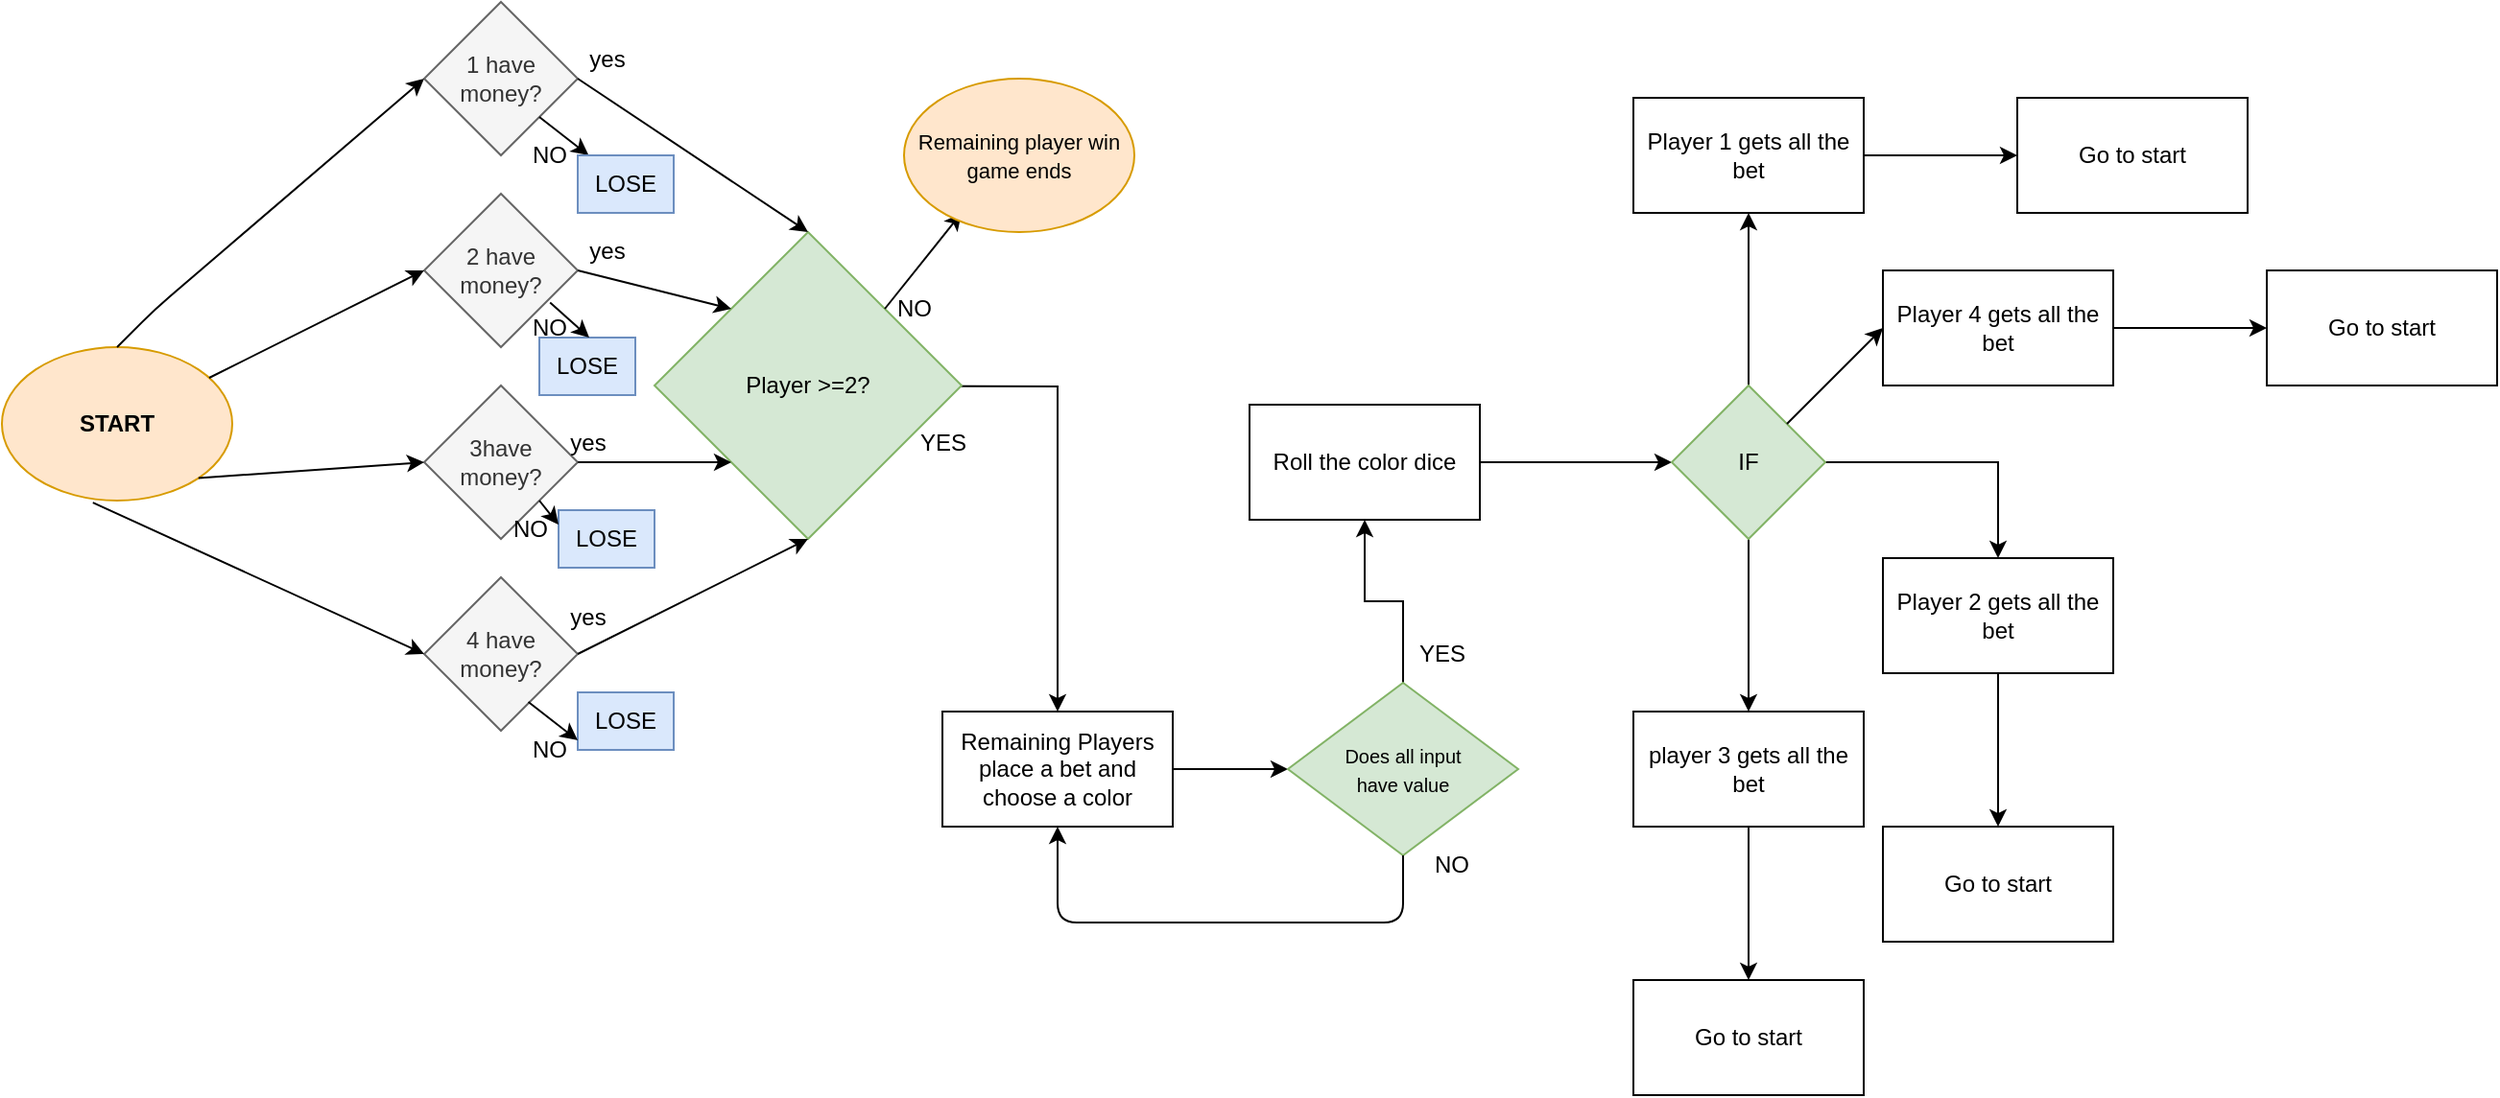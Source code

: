 <mxfile version="14.6.13" type="device"><diagram id="4CnG8CWco3KTxQKtMcbD" name="COLOR GAME"><mxGraphModel dx="3230" dy="1245" grid="1" gridSize="10" guides="1" tooltips="1" connect="1" arrows="1" fold="1" page="1" pageScale="1" pageWidth="1100" pageHeight="850" math="0" shadow="0"><root><mxCell id="0"/><mxCell id="1" parent="0"/><mxCell id="zr288wQzJmKkQLrI-I3o-5" value="" style="edgeStyle=orthogonalEdgeStyle;rounded=0;orthogonalLoop=1;jettySize=auto;html=1;" edge="1" parent="1" source="zr288wQzJmKkQLrI-I3o-2"><mxGeometry relative="1" as="geometry"><mxPoint x="-420" y="410" as="targetPoint"/></mxGeometry></mxCell><mxCell id="zr288wQzJmKkQLrI-I3o-2" value="Remaining Players place a bet and choose a color" style="rounded=0;whiteSpace=wrap;html=1;" vertex="1" parent="1"><mxGeometry x="-600" y="380" width="120" height="60" as="geometry"/></mxCell><mxCell id="zr288wQzJmKkQLrI-I3o-8" value="" style="edgeStyle=orthogonalEdgeStyle;rounded=0;orthogonalLoop=1;jettySize=auto;html=1;" edge="1" parent="1" source="zr288wQzJmKkQLrI-I3o-6" target="zr288wQzJmKkQLrI-I3o-7"><mxGeometry relative="1" as="geometry"/></mxCell><mxCell id="zr288wQzJmKkQLrI-I3o-6" value="&lt;font style=&quot;font-size: 10px&quot;&gt;Does all input &lt;br&gt;have value&lt;/font&gt;" style="rhombus;whiteSpace=wrap;html=1;align=center;fillColor=#d5e8d4;strokeColor=#82b366;" vertex="1" parent="1"><mxGeometry x="-420" y="365" width="120" height="90" as="geometry"/></mxCell><mxCell id="zr288wQzJmKkQLrI-I3o-14" value="" style="edgeStyle=orthogonalEdgeStyle;rounded=0;orthogonalLoop=1;jettySize=auto;html=1;" edge="1" parent="1" source="zr288wQzJmKkQLrI-I3o-7" target="zr288wQzJmKkQLrI-I3o-13"><mxGeometry relative="1" as="geometry"/></mxCell><mxCell id="zr288wQzJmKkQLrI-I3o-7" value="Roll the color dice" style="whiteSpace=wrap;html=1;" vertex="1" parent="1"><mxGeometry x="-440" y="220" width="120" height="60" as="geometry"/></mxCell><mxCell id="zr288wQzJmKkQLrI-I3o-10" value="" style="endArrow=classic;html=1;exitX=0.5;exitY=1;exitDx=0;exitDy=0;entryX=0.5;entryY=1;entryDx=0;entryDy=0;" edge="1" parent="1" source="zr288wQzJmKkQLrI-I3o-6" target="zr288wQzJmKkQLrI-I3o-2"><mxGeometry width="50" height="50" relative="1" as="geometry"><mxPoint x="-550" y="490" as="sourcePoint"/><mxPoint x="-540" y="490" as="targetPoint"/><Array as="points"><mxPoint x="-360" y="490"/><mxPoint x="-540" y="490"/></Array></mxGeometry></mxCell><mxCell id="zr288wQzJmKkQLrI-I3o-11" value="YES" style="text;html=1;resizable=0;autosize=1;align=center;verticalAlign=middle;points=[];fillColor=none;strokeColor=none;rounded=0;" vertex="1" parent="1"><mxGeometry x="-360" y="340" width="40" height="20" as="geometry"/></mxCell><mxCell id="zr288wQzJmKkQLrI-I3o-12" value="NO" style="text;html=1;resizable=0;autosize=1;align=center;verticalAlign=middle;points=[];fillColor=none;strokeColor=none;rounded=0;" vertex="1" parent="1"><mxGeometry x="-350" y="450" width="30" height="20" as="geometry"/></mxCell><mxCell id="zr288wQzJmKkQLrI-I3o-16" value="" style="edgeStyle=orthogonalEdgeStyle;rounded=0;orthogonalLoop=1;jettySize=auto;html=1;" edge="1" parent="1" source="zr288wQzJmKkQLrI-I3o-13" target="zr288wQzJmKkQLrI-I3o-15"><mxGeometry relative="1" as="geometry"/></mxCell><mxCell id="zr288wQzJmKkQLrI-I3o-18" value="" style="edgeStyle=orthogonalEdgeStyle;rounded=0;orthogonalLoop=1;jettySize=auto;html=1;" edge="1" parent="1" source="zr288wQzJmKkQLrI-I3o-13" target="zr288wQzJmKkQLrI-I3o-17"><mxGeometry relative="1" as="geometry"/></mxCell><mxCell id="zr288wQzJmKkQLrI-I3o-20" value="" style="edgeStyle=orthogonalEdgeStyle;rounded=0;orthogonalLoop=1;jettySize=auto;html=1;" edge="1" parent="1" source="zr288wQzJmKkQLrI-I3o-13" target="zr288wQzJmKkQLrI-I3o-19"><mxGeometry relative="1" as="geometry"/></mxCell><mxCell id="zr288wQzJmKkQLrI-I3o-13" value="IF" style="rhombus;whiteSpace=wrap;html=1;fillColor=#d5e8d4;strokeColor=#82b366;" vertex="1" parent="1"><mxGeometry x="-220" y="210" width="80" height="80" as="geometry"/></mxCell><mxCell id="zr288wQzJmKkQLrI-I3o-87" value="" style="edgeStyle=orthogonalEdgeStyle;rounded=0;orthogonalLoop=1;jettySize=auto;html=1;" edge="1" parent="1" source="zr288wQzJmKkQLrI-I3o-15" target="zr288wQzJmKkQLrI-I3o-86"><mxGeometry relative="1" as="geometry"/></mxCell><mxCell id="zr288wQzJmKkQLrI-I3o-15" value="Player 1 gets all the bet" style="whiteSpace=wrap;html=1;" vertex="1" parent="1"><mxGeometry x="-240" y="60" width="120" height="60" as="geometry"/></mxCell><mxCell id="zr288wQzJmKkQLrI-I3o-83" value="" style="edgeStyle=orthogonalEdgeStyle;rounded=0;orthogonalLoop=1;jettySize=auto;html=1;" edge="1" parent="1" source="zr288wQzJmKkQLrI-I3o-17" target="zr288wQzJmKkQLrI-I3o-82"><mxGeometry relative="1" as="geometry"/></mxCell><mxCell id="zr288wQzJmKkQLrI-I3o-17" value="Player 2 gets all the bet" style="whiteSpace=wrap;html=1;" vertex="1" parent="1"><mxGeometry x="-110" y="300" width="120" height="60" as="geometry"/></mxCell><mxCell id="zr288wQzJmKkQLrI-I3o-80" value="" style="edgeStyle=orthogonalEdgeStyle;rounded=0;orthogonalLoop=1;jettySize=auto;html=1;" edge="1" parent="1" source="zr288wQzJmKkQLrI-I3o-19" target="zr288wQzJmKkQLrI-I3o-79"><mxGeometry relative="1" as="geometry"/></mxCell><mxCell id="zr288wQzJmKkQLrI-I3o-19" value="player 3 gets all the bet" style="whiteSpace=wrap;html=1;" vertex="1" parent="1"><mxGeometry x="-240" y="380" width="120" height="60" as="geometry"/></mxCell><mxCell id="zr288wQzJmKkQLrI-I3o-21" value="" style="endArrow=classic;html=1;" edge="1" parent="1"><mxGeometry width="50" height="50" relative="1" as="geometry"><mxPoint x="-160" y="230" as="sourcePoint"/><mxPoint x="-110" y="180" as="targetPoint"/></mxGeometry></mxCell><mxCell id="zr288wQzJmKkQLrI-I3o-85" value="" style="edgeStyle=orthogonalEdgeStyle;rounded=0;orthogonalLoop=1;jettySize=auto;html=1;" edge="1" parent="1" source="zr288wQzJmKkQLrI-I3o-22" target="zr288wQzJmKkQLrI-I3o-84"><mxGeometry relative="1" as="geometry"/></mxCell><mxCell id="zr288wQzJmKkQLrI-I3o-22" value="Player 4 gets all the bet" style="whiteSpace=wrap;html=1;" vertex="1" parent="1"><mxGeometry x="-110" y="150" width="120" height="60" as="geometry"/></mxCell><mxCell id="zr288wQzJmKkQLrI-I3o-28" value="&lt;b&gt;START&lt;/b&gt;" style="ellipse;whiteSpace=wrap;html=1;fillColor=#ffe6cc;strokeColor=#d79b00;" vertex="1" parent="1"><mxGeometry x="-1090" y="190" width="120" height="80" as="geometry"/></mxCell><mxCell id="zr288wQzJmKkQLrI-I3o-37" value="1 have money?" style="rhombus;whiteSpace=wrap;html=1;fillColor=#f5f5f5;strokeColor=#666666;fontColor=#333333;" vertex="1" parent="1"><mxGeometry x="-870" y="10" width="80" height="80" as="geometry"/></mxCell><mxCell id="zr288wQzJmKkQLrI-I3o-38" value="2 have money?" style="rhombus;whiteSpace=wrap;html=1;fillColor=#f5f5f5;strokeColor=#666666;fontColor=#333333;" vertex="1" parent="1"><mxGeometry x="-870" y="110" width="80" height="80" as="geometry"/></mxCell><mxCell id="zr288wQzJmKkQLrI-I3o-39" value="3have money?" style="rhombus;whiteSpace=wrap;html=1;fillColor=#f5f5f5;strokeColor=#666666;fontColor=#333333;" vertex="1" parent="1"><mxGeometry x="-870" y="210" width="80" height="80" as="geometry"/></mxCell><mxCell id="zr288wQzJmKkQLrI-I3o-40" value="4 have money?" style="rhombus;whiteSpace=wrap;html=1;fillColor=#f5f5f5;strokeColor=#666666;fontColor=#333333;" vertex="1" parent="1"><mxGeometry x="-870" y="310" width="80" height="80" as="geometry"/></mxCell><mxCell id="zr288wQzJmKkQLrI-I3o-41" value="" style="endArrow=classic;html=1;entryX=0;entryY=0.5;entryDx=0;entryDy=0;" edge="1" parent="1" target="zr288wQzJmKkQLrI-I3o-37"><mxGeometry width="50" height="50" relative="1" as="geometry"><mxPoint x="-1030" y="190" as="sourcePoint"/><mxPoint x="-980" y="140" as="targetPoint"/><Array as="points"><mxPoint x="-1010" y="170"/></Array></mxGeometry></mxCell><mxCell id="zr288wQzJmKkQLrI-I3o-42" value="" style="endArrow=classic;html=1;entryX=0;entryY=0.5;entryDx=0;entryDy=0;exitX=0.395;exitY=1.013;exitDx=0;exitDy=0;exitPerimeter=0;" edge="1" parent="1" source="zr288wQzJmKkQLrI-I3o-28" target="zr288wQzJmKkQLrI-I3o-40"><mxGeometry width="50" height="50" relative="1" as="geometry"><mxPoint x="-1050" y="410" as="sourcePoint"/><mxPoint x="-1000" y="360" as="targetPoint"/></mxGeometry></mxCell><mxCell id="zr288wQzJmKkQLrI-I3o-43" value="" style="endArrow=classic;html=1;entryX=0;entryY=0.5;entryDx=0;entryDy=0;" edge="1" parent="1" source="zr288wQzJmKkQLrI-I3o-28" target="zr288wQzJmKkQLrI-I3o-38"><mxGeometry width="50" height="50" relative="1" as="geometry"><mxPoint x="-1000" y="200" as="sourcePoint"/><mxPoint x="-950" y="150" as="targetPoint"/></mxGeometry></mxCell><mxCell id="zr288wQzJmKkQLrI-I3o-44" value="" style="endArrow=classic;html=1;exitX=1;exitY=1;exitDx=0;exitDy=0;entryX=0;entryY=0.5;entryDx=0;entryDy=0;" edge="1" parent="1" source="zr288wQzJmKkQLrI-I3o-28" target="zr288wQzJmKkQLrI-I3o-39"><mxGeometry width="50" height="50" relative="1" as="geometry"><mxPoint x="-970" y="300" as="sourcePoint"/><mxPoint x="-920" y="250" as="targetPoint"/></mxGeometry></mxCell><mxCell id="zr288wQzJmKkQLrI-I3o-78" value="" style="edgeStyle=orthogonalEdgeStyle;rounded=0;orthogonalLoop=1;jettySize=auto;html=1;" edge="1" parent="1" target="zr288wQzJmKkQLrI-I3o-2"><mxGeometry relative="1" as="geometry"><mxPoint x="-700" y="210" as="sourcePoint"/></mxGeometry></mxCell><mxCell id="zr288wQzJmKkQLrI-I3o-46" value="Player &amp;gt;=2?" style="rhombus;whiteSpace=wrap;html=1;fillColor=#d5e8d4;strokeColor=#82b366;" vertex="1" parent="1"><mxGeometry x="-750" y="130" width="160" height="160" as="geometry"/></mxCell><mxCell id="zr288wQzJmKkQLrI-I3o-47" value="" style="endArrow=classic;html=1;exitX=1;exitY=0.5;exitDx=0;exitDy=0;entryX=0.5;entryY=0;entryDx=0;entryDy=0;" edge="1" parent="1" source="zr288wQzJmKkQLrI-I3o-37" target="zr288wQzJmKkQLrI-I3o-46"><mxGeometry width="50" height="50" relative="1" as="geometry"><mxPoint x="-740" y="70" as="sourcePoint"/><mxPoint x="-690" y="20" as="targetPoint"/></mxGeometry></mxCell><mxCell id="zr288wQzJmKkQLrI-I3o-48" value="" style="endArrow=classic;html=1;exitX=1;exitY=0.5;exitDx=0;exitDy=0;entryX=0;entryY=0;entryDx=0;entryDy=0;" edge="1" parent="1" source="zr288wQzJmKkQLrI-I3o-38" target="zr288wQzJmKkQLrI-I3o-46"><mxGeometry width="50" height="50" relative="1" as="geometry"><mxPoint x="-780" y="190" as="sourcePoint"/><mxPoint x="-730" y="140" as="targetPoint"/></mxGeometry></mxCell><mxCell id="zr288wQzJmKkQLrI-I3o-49" value="" style="endArrow=classic;html=1;exitX=1;exitY=0.5;exitDx=0;exitDy=0;entryX=0;entryY=1;entryDx=0;entryDy=0;" edge="1" parent="1" source="zr288wQzJmKkQLrI-I3o-39" target="zr288wQzJmKkQLrI-I3o-46"><mxGeometry width="50" height="50" relative="1" as="geometry"><mxPoint x="-800" y="270" as="sourcePoint"/><mxPoint x="-750" y="220" as="targetPoint"/></mxGeometry></mxCell><mxCell id="zr288wQzJmKkQLrI-I3o-50" value="" style="endArrow=classic;html=1;exitX=1;exitY=0.5;exitDx=0;exitDy=0;entryX=0.5;entryY=1;entryDx=0;entryDy=0;" edge="1" parent="1" source="zr288wQzJmKkQLrI-I3o-40" target="zr288wQzJmKkQLrI-I3o-46"><mxGeometry width="50" height="50" relative="1" as="geometry"><mxPoint x="-760" y="370" as="sourcePoint"/><mxPoint x="-710" y="320" as="targetPoint"/></mxGeometry></mxCell><mxCell id="zr288wQzJmKkQLrI-I3o-52" value="" style="endArrow=classic;html=1;exitX=1;exitY=1;exitDx=0;exitDy=0;" edge="1" parent="1" source="zr288wQzJmKkQLrI-I3o-37" target="zr288wQzJmKkQLrI-I3o-53"><mxGeometry width="50" height="50" relative="1" as="geometry"><mxPoint x="-810" y="120" as="sourcePoint"/><mxPoint x="-780" y="90" as="targetPoint"/></mxGeometry></mxCell><mxCell id="zr288wQzJmKkQLrI-I3o-53" value="LOSE" style="rounded=0;whiteSpace=wrap;html=1;fillColor=#dae8fc;strokeColor=#6c8ebf;" vertex="1" parent="1"><mxGeometry x="-790" y="90" width="50" height="30" as="geometry"/></mxCell><mxCell id="zr288wQzJmKkQLrI-I3o-54" value="LOSE" style="rounded=0;whiteSpace=wrap;html=1;fillColor=#dae8fc;strokeColor=#6c8ebf;" vertex="1" parent="1"><mxGeometry x="-810" y="185" width="50" height="30" as="geometry"/></mxCell><mxCell id="zr288wQzJmKkQLrI-I3o-55" value="LOSE" style="rounded=0;whiteSpace=wrap;html=1;fillColor=#dae8fc;strokeColor=#6c8ebf;" vertex="1" parent="1"><mxGeometry x="-800" y="275" width="50" height="30" as="geometry"/></mxCell><mxCell id="zr288wQzJmKkQLrI-I3o-56" value="LOSE" style="rounded=0;whiteSpace=wrap;html=1;fillColor=#dae8fc;strokeColor=#6c8ebf;" vertex="1" parent="1"><mxGeometry x="-790" y="370" width="50" height="30" as="geometry"/></mxCell><mxCell id="zr288wQzJmKkQLrI-I3o-58" value="" style="endArrow=classic;html=1;exitX=0.82;exitY=0.709;exitDx=0;exitDy=0;exitPerimeter=0;" edge="1" parent="1" source="zr288wQzJmKkQLrI-I3o-38"><mxGeometry width="50" height="50" relative="1" as="geometry"><mxPoint x="-810" y="165" as="sourcePoint"/><mxPoint x="-784" y="185" as="targetPoint"/></mxGeometry></mxCell><mxCell id="zr288wQzJmKkQLrI-I3o-61" value="" style="endArrow=classic;html=1;exitX=1;exitY=1;exitDx=0;exitDy=0;entryX=0;entryY=0.25;entryDx=0;entryDy=0;" edge="1" parent="1" target="zr288wQzJmKkQLrI-I3o-55"><mxGeometry width="50" height="50" relative="1" as="geometry"><mxPoint x="-810" y="270" as="sourcePoint"/><mxPoint x="-784.286" y="290" as="targetPoint"/></mxGeometry></mxCell><mxCell id="zr288wQzJmKkQLrI-I3o-62" value="" style="endArrow=classic;html=1;exitX=1;exitY=1;exitDx=0;exitDy=0;" edge="1" parent="1"><mxGeometry width="50" height="50" relative="1" as="geometry"><mxPoint x="-815.71" y="375" as="sourcePoint"/><mxPoint x="-789.996" y="395" as="targetPoint"/></mxGeometry></mxCell><mxCell id="zr288wQzJmKkQLrI-I3o-63" value="yes" style="text;html=1;resizable=0;autosize=1;align=center;verticalAlign=middle;points=[];fillColor=none;strokeColor=none;rounded=0;" vertex="1" parent="1"><mxGeometry x="-790" y="30" width="30" height="20" as="geometry"/></mxCell><mxCell id="zr288wQzJmKkQLrI-I3o-64" value="yes" style="text;html=1;resizable=0;autosize=1;align=center;verticalAlign=middle;points=[];fillColor=none;strokeColor=none;rounded=0;" vertex="1" parent="1"><mxGeometry x="-790" y="130" width="30" height="20" as="geometry"/></mxCell><mxCell id="zr288wQzJmKkQLrI-I3o-65" value="yes" style="text;html=1;resizable=0;autosize=1;align=center;verticalAlign=middle;points=[];fillColor=none;strokeColor=none;rounded=0;" vertex="1" parent="1"><mxGeometry x="-800" y="230" width="30" height="20" as="geometry"/></mxCell><mxCell id="zr288wQzJmKkQLrI-I3o-67" value="yes" style="text;html=1;resizable=0;autosize=1;align=center;verticalAlign=middle;points=[];fillColor=none;strokeColor=none;rounded=0;" vertex="1" parent="1"><mxGeometry x="-800" y="321" width="30" height="20" as="geometry"/></mxCell><mxCell id="zr288wQzJmKkQLrI-I3o-68" value="NO" style="text;html=1;resizable=0;autosize=1;align=center;verticalAlign=middle;points=[];fillColor=none;strokeColor=none;rounded=0;" vertex="1" parent="1"><mxGeometry x="-820" y="80" width="30" height="20" as="geometry"/></mxCell><mxCell id="zr288wQzJmKkQLrI-I3o-69" value="NO" style="text;html=1;resizable=0;autosize=1;align=center;verticalAlign=middle;points=[];fillColor=none;strokeColor=none;rounded=0;" vertex="1" parent="1"><mxGeometry x="-820" y="170" width="30" height="20" as="geometry"/></mxCell><mxCell id="zr288wQzJmKkQLrI-I3o-70" value="NO" style="text;html=1;resizable=0;autosize=1;align=center;verticalAlign=middle;points=[];fillColor=none;strokeColor=none;rounded=0;" vertex="1" parent="1"><mxGeometry x="-830" y="275" width="30" height="20" as="geometry"/></mxCell><mxCell id="zr288wQzJmKkQLrI-I3o-71" value="NO" style="text;html=1;resizable=0;autosize=1;align=center;verticalAlign=middle;points=[];fillColor=none;strokeColor=none;rounded=0;" vertex="1" parent="1"><mxGeometry x="-820" y="390" width="30" height="20" as="geometry"/></mxCell><mxCell id="zr288wQzJmKkQLrI-I3o-72" value="" style="endArrow=classic;html=1;exitX=1;exitY=0;exitDx=0;exitDy=0;" edge="1" parent="1" source="zr288wQzJmKkQLrI-I3o-46"><mxGeometry width="50" height="50" relative="1" as="geometry"><mxPoint x="-620" y="170" as="sourcePoint"/><mxPoint x="-590" y="120" as="targetPoint"/></mxGeometry></mxCell><mxCell id="zr288wQzJmKkQLrI-I3o-74" value="YES" style="text;html=1;resizable=0;autosize=1;align=center;verticalAlign=middle;points=[];fillColor=none;strokeColor=none;rounded=0;" vertex="1" parent="1"><mxGeometry x="-620" y="230" width="40" height="20" as="geometry"/></mxCell><mxCell id="zr288wQzJmKkQLrI-I3o-75" value="NO" style="text;html=1;resizable=0;autosize=1;align=center;verticalAlign=middle;points=[];fillColor=none;strokeColor=none;rounded=0;" vertex="1" parent="1"><mxGeometry x="-630" y="160" width="30" height="20" as="geometry"/></mxCell><mxCell id="zr288wQzJmKkQLrI-I3o-79" value="Go to start" style="whiteSpace=wrap;html=1;" vertex="1" parent="1"><mxGeometry x="-240" y="520" width="120" height="60" as="geometry"/></mxCell><mxCell id="zr288wQzJmKkQLrI-I3o-82" value="Go to start" style="whiteSpace=wrap;html=1;" vertex="1" parent="1"><mxGeometry x="-110" y="440" width="120" height="60" as="geometry"/></mxCell><mxCell id="zr288wQzJmKkQLrI-I3o-84" value="Go to start" style="whiteSpace=wrap;html=1;" vertex="1" parent="1"><mxGeometry x="90" y="150" width="120" height="60" as="geometry"/></mxCell><mxCell id="zr288wQzJmKkQLrI-I3o-86" value="Go to start" style="whiteSpace=wrap;html=1;" vertex="1" parent="1"><mxGeometry x="-40" y="60" width="120" height="60" as="geometry"/></mxCell><mxCell id="zr288wQzJmKkQLrI-I3o-92" value="&lt;font style=&quot;font-size: 11px&quot;&gt;&lt;span&gt;Remaining player win&lt;/span&gt;&lt;br&gt;&lt;span&gt;game ends&lt;/span&gt;&lt;/font&gt;" style="ellipse;whiteSpace=wrap;html=1;fillColor=#ffe6cc;strokeColor=#d79b00;" vertex="1" parent="1"><mxGeometry x="-620" y="50" width="120" height="80" as="geometry"/></mxCell></root></mxGraphModel></diagram></mxfile>